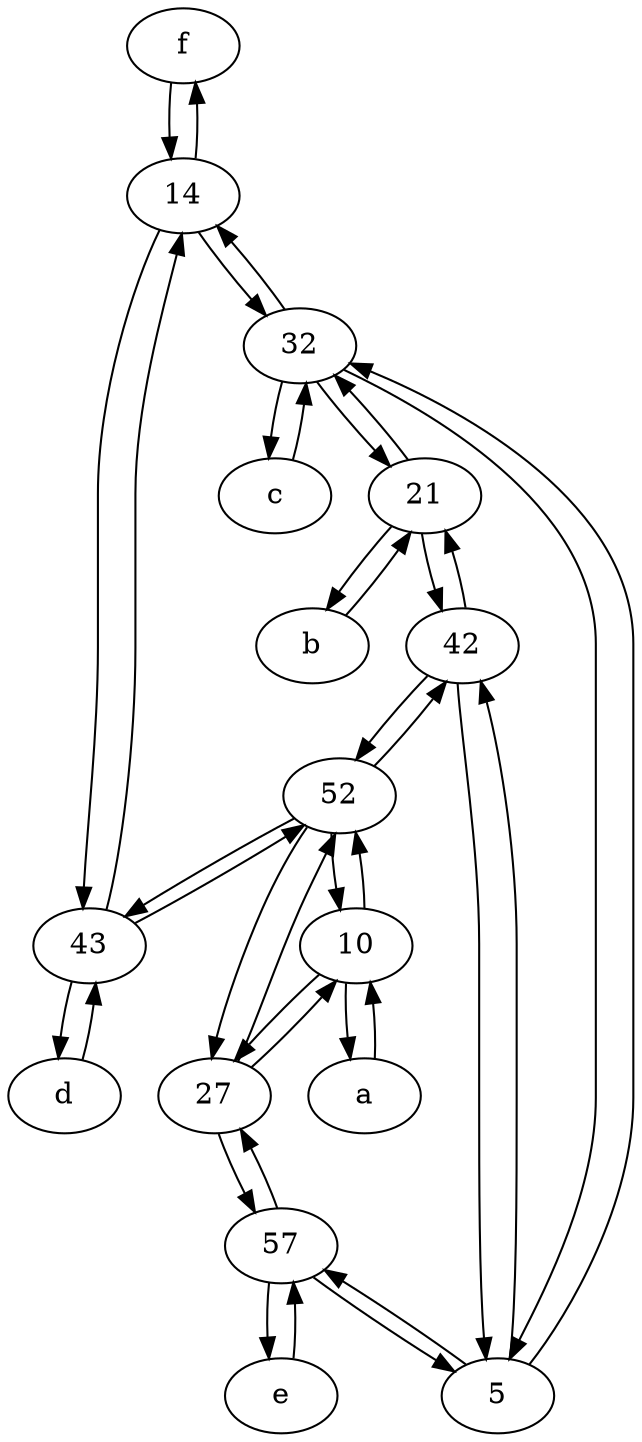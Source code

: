 digraph  {
	f [pos="15,45!"];
	43;
	c [pos="20,10!"];
	42;
	57;
	27;
	21;
	10;
	d [pos="20,30!"];
	32;
	5;
	e [pos="30,50!"];
	b [pos="50,20!"];
	a [pos="40,10!"];
	14;
	52;
	10 -> 52;
	c -> 32;
	27 -> 52;
	5 -> 32;
	52 -> 10;
	14 -> f;
	b -> 21;
	52 -> 27;
	10 -> 27;
	14 -> 43;
	32 -> 14;
	a -> 10;
	43 -> 14;
	5 -> 42;
	27 -> 10;
	52 -> 43;
	10 -> a;
	d -> 43;
	21 -> 42;
	42 -> 52;
	32 -> c;
	e -> 57;
	43 -> d;
	43 -> 52;
	27 -> 57;
	57 -> e;
	f -> 14;
	32 -> 5;
	21 -> 32;
	14 -> 32;
	52 -> 42;
	57 -> 27;
	42 -> 5;
	21 -> b;
	32 -> 21;
	57 -> 5;
	5 -> 57;
	42 -> 21;

	}
